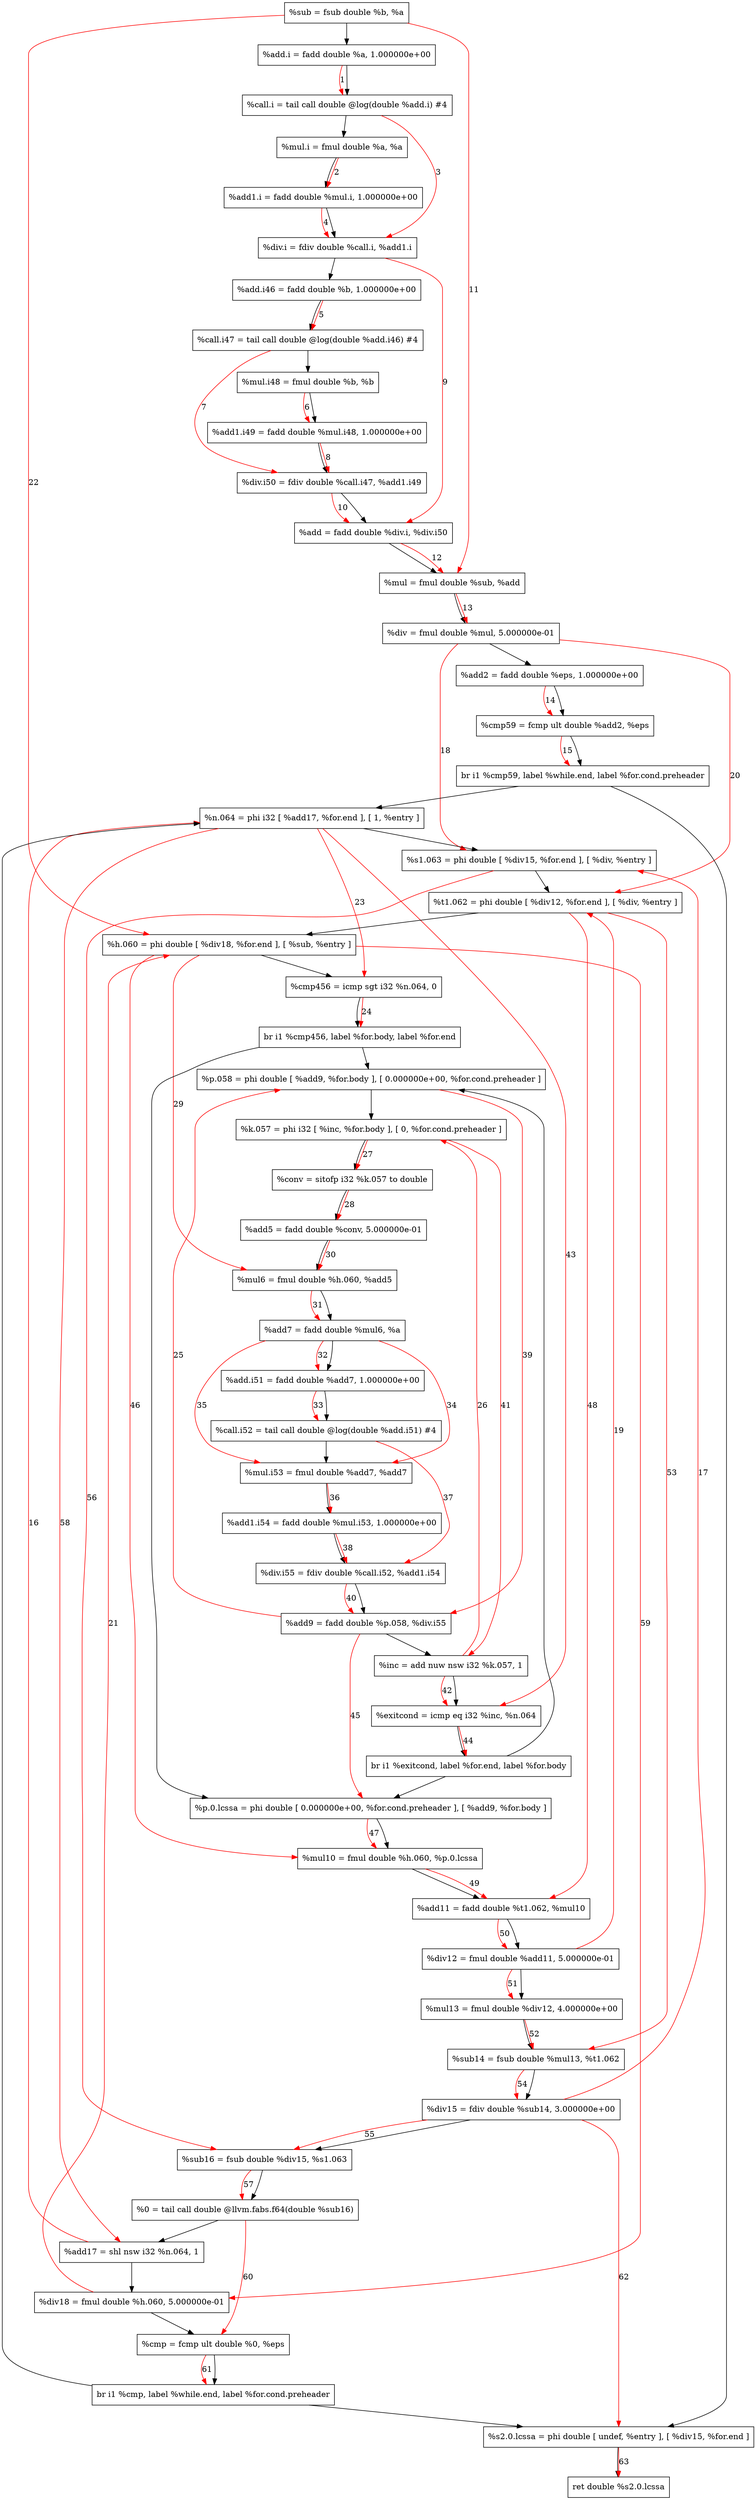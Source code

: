 digraph "CDFG for'func' function" {
	Node0x55ad32c109d0[shape=record, label="  %sub = fsub double %b, %a"]
	Node0x55ad32c10a80[shape=record, label="  %add.i = fadd double %a, 1.000000e+00"]
	Node0x55ad32c10b30[shape=record, label="  %call.i = tail call double @log(double %add.i) #4"]
	Node0x55ad32c10c00[shape=record, label="  %mul.i = fmul double %a, %a"]
	Node0x55ad32c10cb0[shape=record, label="  %add1.i = fadd double %mul.i, 1.000000e+00"]
	Node0x55ad32c10d20[shape=record, label="  %div.i = fdiv double %call.i, %add1.i"]
	Node0x55ad32c10dd0[shape=record, label="  %add.i46 = fadd double %b, 1.000000e+00"]
	Node0x55ad32c10e80[shape=record, label="  %call.i47 = tail call double @log(double %add.i46) #4"]
	Node0x55ad32c10f50[shape=record, label="  %mul.i48 = fmul double %b, %b"]
	Node0x55ad32c11180[shape=record, label="  %add1.i49 = fadd double %mul.i48, 1.000000e+00"]
	Node0x55ad32c11220[shape=record, label="  %div.i50 = fdiv double %call.i47, %add1.i49"]
	Node0x55ad32c11290[shape=record, label="  %add = fadd double %div.i, %div.i50"]
	Node0x55ad32c11320[shape=record, label="  %mul = fmul double %sub, %add"]
	Node0x55ad32c11410[shape=record, label="  %div = fmul double %mul, 5.000000e-01"]
	Node0x55ad32c114a0[shape=record, label="  %add2 = fadd double %eps, 1.000000e+00"]
	Node0x55ad32c11510[shape=record, label="  %cmp59 = fcmp ult double %add2, %eps"]
	Node0x55ad32ba3228[shape=record, label="  br i1 %cmp59, label %while.end, label %for.cond.preheader"]
	Node0x55ad32c11e68[shape=record, label="  %n.064 = phi i32 [ %add17, %for.end ], [ 1, %entry ]"]
	Node0x55ad32c11fd8[shape=record, label="  %s1.063 = phi double [ %div15, %for.end ], [ %div, %entry ]"]
	Node0x55ad32c12468[shape=record, label="  %t1.062 = phi double [ %div12, %for.end ], [ %div, %entry ]"]
	Node0x55ad32c12de8[shape=record, label="  %h.060 = phi double [ %div18, %for.end ], [ %sub, %entry ]"]
	Node0x55ad32c12f00[shape=record, label="  %cmp456 = icmp sgt i32 %n.064, 0"]
	Node0x55ad32ba3348[shape=record, label="  br i1 %cmp456, label %for.body, label %for.end"]
	Node0x55ad32c13108[shape=record, label="  %p.058 = phi double [ %add9, %for.body ], [ 0.000000e+00, %for.cond.preheader ]"]
	Node0x55ad32c13278[shape=record, label="  %k.057 = phi i32 [ %inc, %for.body ], [ 0, %for.cond.preheader ]"]
	Node0x55ad32c13348[shape=record, label="  %conv = sitofp i32 %k.057 to double"]
	Node0x55ad32c13400[shape=record, label="  %add5 = fadd double %conv, 5.000000e-01"]
	Node0x55ad32c13470[shape=record, label="  %mul6 = fmul double %h.060, %add5"]
	Node0x55ad32c13500[shape=record, label="  %add7 = fadd double %mul6, %a"]
	Node0x55ad32c135b0[shape=record, label="  %add.i51 = fadd double %add7, 1.000000e+00"]
	Node0x55ad32c13660[shape=record, label="  %call.i52 = tail call double @log(double %add.i51) #4"]
	Node0x55ad32c13730[shape=record, label="  %mul.i53 = fmul double %add7, %add7"]
	Node0x55ad32c137c0[shape=record, label="  %add1.i54 = fadd double %mul.i53, 1.000000e+00"]
	Node0x55ad32c13830[shape=record, label="  %div.i55 = fdiv double %call.i52, %add1.i54"]
	Node0x55ad32c138a0[shape=record, label="  %add9 = fadd double %p.058, %div.i55"]
	Node0x55ad32c13910[shape=record, label="  %inc = add nuw nsw i32 %k.057, 1"]
	Node0x55ad32c13980[shape=record, label="  %exitcond = icmp eq i32 %inc, %n.064"]
	Node0x55ad32ba3468[shape=record, label="  br i1 %exitcond, label %for.end, label %for.body"]
	Node0x55ad32c139f8[shape=record, label="  %p.0.lcssa = phi double [ 0.000000e+00, %for.cond.preheader ], [ %add9, %for.body ]"]
	Node0x55ad32c13ac0[shape=record, label="  %mul10 = fmul double %h.060, %p.0.lcssa"]
	Node0x55ad32c13b50[shape=record, label="  %add11 = fadd double %t1.062, %mul10"]
	Node0x55ad32c13c00[shape=record, label="  %div12 = fmul double %add11, 5.000000e-01"]
	Node0x55ad32c13cb0[shape=record, label="  %mul13 = fmul double %div12, 4.000000e+00"]
	Node0x55ad32c13d20[shape=record, label="  %sub14 = fsub double %mul13, %t1.062"]
	Node0x55ad32c14430[shape=record, label="  %div15 = fdiv double %sub14, 3.000000e+00"]
	Node0x55ad32c144a0[shape=record, label="  %sub16 = fsub double %div15, %s1.063"]
	Node0x55ad32c14750[shape=record, label="  %0 = tail call double @llvm.fabs.f64(double %sub16)"]
	Node0x55ad32c14840[shape=record, label="  %add17 = shl nsw i32 %n.064, 1"]
	Node0x55ad32c148d0[shape=record, label="  %div18 = fmul double %h.060, 5.000000e-01"]
	Node0x55ad32c14940[shape=record, label="  %cmp = fcmp ult double %0, %eps"]
	Node0x55ad32c149c8[shape=record, label="  br i1 %cmp, label %while.end, label %for.cond.preheader"]
	Node0x55ad32c14a38[shape=record, label="  %s2.0.lcssa = phi double [ undef, %entry ], [ %div15, %for.end ]"]
	Node0x55ad32c0f768[shape=record, label="  ret double %s2.0.lcssa"]
	Node0x55ad32c109d0 -> Node0x55ad32c10a80
	Node0x55ad32c10a80 -> Node0x55ad32c10b30
	Node0x55ad32c10b30 -> Node0x55ad32c10c00
	Node0x55ad32c10c00 -> Node0x55ad32c10cb0
	Node0x55ad32c10cb0 -> Node0x55ad32c10d20
	Node0x55ad32c10d20 -> Node0x55ad32c10dd0
	Node0x55ad32c10dd0 -> Node0x55ad32c10e80
	Node0x55ad32c10e80 -> Node0x55ad32c10f50
	Node0x55ad32c10f50 -> Node0x55ad32c11180
	Node0x55ad32c11180 -> Node0x55ad32c11220
	Node0x55ad32c11220 -> Node0x55ad32c11290
	Node0x55ad32c11290 -> Node0x55ad32c11320
	Node0x55ad32c11320 -> Node0x55ad32c11410
	Node0x55ad32c11410 -> Node0x55ad32c114a0
	Node0x55ad32c114a0 -> Node0x55ad32c11510
	Node0x55ad32c11510 -> Node0x55ad32ba3228
	Node0x55ad32ba3228 -> Node0x55ad32c14a38
	Node0x55ad32ba3228 -> Node0x55ad32c11e68
	Node0x55ad32c11e68 -> Node0x55ad32c11fd8
	Node0x55ad32c11fd8 -> Node0x55ad32c12468
	Node0x55ad32c12468 -> Node0x55ad32c12de8
	Node0x55ad32c12de8 -> Node0x55ad32c12f00
	Node0x55ad32c12f00 -> Node0x55ad32ba3348
	Node0x55ad32ba3348 -> Node0x55ad32c13108
	Node0x55ad32ba3348 -> Node0x55ad32c139f8
	Node0x55ad32c13108 -> Node0x55ad32c13278
	Node0x55ad32c13278 -> Node0x55ad32c13348
	Node0x55ad32c13348 -> Node0x55ad32c13400
	Node0x55ad32c13400 -> Node0x55ad32c13470
	Node0x55ad32c13470 -> Node0x55ad32c13500
	Node0x55ad32c13500 -> Node0x55ad32c135b0
	Node0x55ad32c135b0 -> Node0x55ad32c13660
	Node0x55ad32c13660 -> Node0x55ad32c13730
	Node0x55ad32c13730 -> Node0x55ad32c137c0
	Node0x55ad32c137c0 -> Node0x55ad32c13830
	Node0x55ad32c13830 -> Node0x55ad32c138a0
	Node0x55ad32c138a0 -> Node0x55ad32c13910
	Node0x55ad32c13910 -> Node0x55ad32c13980
	Node0x55ad32c13980 -> Node0x55ad32ba3468
	Node0x55ad32ba3468 -> Node0x55ad32c139f8
	Node0x55ad32ba3468 -> Node0x55ad32c13108
	Node0x55ad32c139f8 -> Node0x55ad32c13ac0
	Node0x55ad32c13ac0 -> Node0x55ad32c13b50
	Node0x55ad32c13b50 -> Node0x55ad32c13c00
	Node0x55ad32c13c00 -> Node0x55ad32c13cb0
	Node0x55ad32c13cb0 -> Node0x55ad32c13d20
	Node0x55ad32c13d20 -> Node0x55ad32c14430
	Node0x55ad32c14430 -> Node0x55ad32c144a0
	Node0x55ad32c144a0 -> Node0x55ad32c14750
	Node0x55ad32c14750 -> Node0x55ad32c14840
	Node0x55ad32c14840 -> Node0x55ad32c148d0
	Node0x55ad32c148d0 -> Node0x55ad32c14940
	Node0x55ad32c14940 -> Node0x55ad32c149c8
	Node0x55ad32c149c8 -> Node0x55ad32c14a38
	Node0x55ad32c149c8 -> Node0x55ad32c11e68
	Node0x55ad32c14a38 -> Node0x55ad32c0f768
edge [color=red]
	Node0x55ad32c10a80 -> Node0x55ad32c10b30[label="1"]
	Node0x55ad32c10c00 -> Node0x55ad32c10cb0[label="2"]
	Node0x55ad32c10b30 -> Node0x55ad32c10d20[label="3"]
	Node0x55ad32c10cb0 -> Node0x55ad32c10d20[label="4"]
	Node0x55ad32c10dd0 -> Node0x55ad32c10e80[label="5"]
	Node0x55ad32c10f50 -> Node0x55ad32c11180[label="6"]
	Node0x55ad32c10e80 -> Node0x55ad32c11220[label="7"]
	Node0x55ad32c11180 -> Node0x55ad32c11220[label="8"]
	Node0x55ad32c10d20 -> Node0x55ad32c11290[label="9"]
	Node0x55ad32c11220 -> Node0x55ad32c11290[label="10"]
	Node0x55ad32c109d0 -> Node0x55ad32c11320[label="11"]
	Node0x55ad32c11290 -> Node0x55ad32c11320[label="12"]
	Node0x55ad32c11320 -> Node0x55ad32c11410[label="13"]
	Node0x55ad32c114a0 -> Node0x55ad32c11510[label="14"]
	Node0x55ad32c11510 -> Node0x55ad32ba3228[label="15"]
	Node0x55ad32c14840 -> Node0x55ad32c11e68[label="16"]
	Node0x55ad32c14430 -> Node0x55ad32c11fd8[label="17"]
	Node0x55ad32c11410 -> Node0x55ad32c11fd8[label="18"]
	Node0x55ad32c13c00 -> Node0x55ad32c12468[label="19"]
	Node0x55ad32c11410 -> Node0x55ad32c12468[label="20"]
	Node0x55ad32c148d0 -> Node0x55ad32c12de8[label="21"]
	Node0x55ad32c109d0 -> Node0x55ad32c12de8[label="22"]
	Node0x55ad32c11e68 -> Node0x55ad32c12f00[label="23"]
	Node0x55ad32c12f00 -> Node0x55ad32ba3348[label="24"]
	Node0x55ad32c138a0 -> Node0x55ad32c13108[label="25"]
	Node0x55ad32c13910 -> Node0x55ad32c13278[label="26"]
	Node0x55ad32c13278 -> Node0x55ad32c13348[label="27"]
	Node0x55ad32c13348 -> Node0x55ad32c13400[label="28"]
	Node0x55ad32c12de8 -> Node0x55ad32c13470[label="29"]
	Node0x55ad32c13400 -> Node0x55ad32c13470[label="30"]
	Node0x55ad32c13470 -> Node0x55ad32c13500[label="31"]
	Node0x55ad32c13500 -> Node0x55ad32c135b0[label="32"]
	Node0x55ad32c135b0 -> Node0x55ad32c13660[label="33"]
	Node0x55ad32c13500 -> Node0x55ad32c13730[label="34"]
	Node0x55ad32c13500 -> Node0x55ad32c13730[label="35"]
	Node0x55ad32c13730 -> Node0x55ad32c137c0[label="36"]
	Node0x55ad32c13660 -> Node0x55ad32c13830[label="37"]
	Node0x55ad32c137c0 -> Node0x55ad32c13830[label="38"]
	Node0x55ad32c13108 -> Node0x55ad32c138a0[label="39"]
	Node0x55ad32c13830 -> Node0x55ad32c138a0[label="40"]
	Node0x55ad32c13278 -> Node0x55ad32c13910[label="41"]
	Node0x55ad32c13910 -> Node0x55ad32c13980[label="42"]
	Node0x55ad32c11e68 -> Node0x55ad32c13980[label="43"]
	Node0x55ad32c13980 -> Node0x55ad32ba3468[label="44"]
	Node0x55ad32c138a0 -> Node0x55ad32c139f8[label="45"]
	Node0x55ad32c12de8 -> Node0x55ad32c13ac0[label="46"]
	Node0x55ad32c139f8 -> Node0x55ad32c13ac0[label="47"]
	Node0x55ad32c12468 -> Node0x55ad32c13b50[label="48"]
	Node0x55ad32c13ac0 -> Node0x55ad32c13b50[label="49"]
	Node0x55ad32c13b50 -> Node0x55ad32c13c00[label="50"]
	Node0x55ad32c13c00 -> Node0x55ad32c13cb0[label="51"]
	Node0x55ad32c13cb0 -> Node0x55ad32c13d20[label="52"]
	Node0x55ad32c12468 -> Node0x55ad32c13d20[label="53"]
	Node0x55ad32c13d20 -> Node0x55ad32c14430[label="54"]
	Node0x55ad32c14430 -> Node0x55ad32c144a0[label="55"]
	Node0x55ad32c11fd8 -> Node0x55ad32c144a0[label="56"]
	Node0x55ad32c144a0 -> Node0x55ad32c14750[label="57"]
	Node0x55ad32c11e68 -> Node0x55ad32c14840[label="58"]
	Node0x55ad32c12de8 -> Node0x55ad32c148d0[label="59"]
	Node0x55ad32c14750 -> Node0x55ad32c14940[label="60"]
	Node0x55ad32c14940 -> Node0x55ad32c149c8[label="61"]
	Node0x55ad32c14430 -> Node0x55ad32c14a38[label="62"]
	Node0x55ad32c14a38 -> Node0x55ad32c0f768[label="63"]
}
